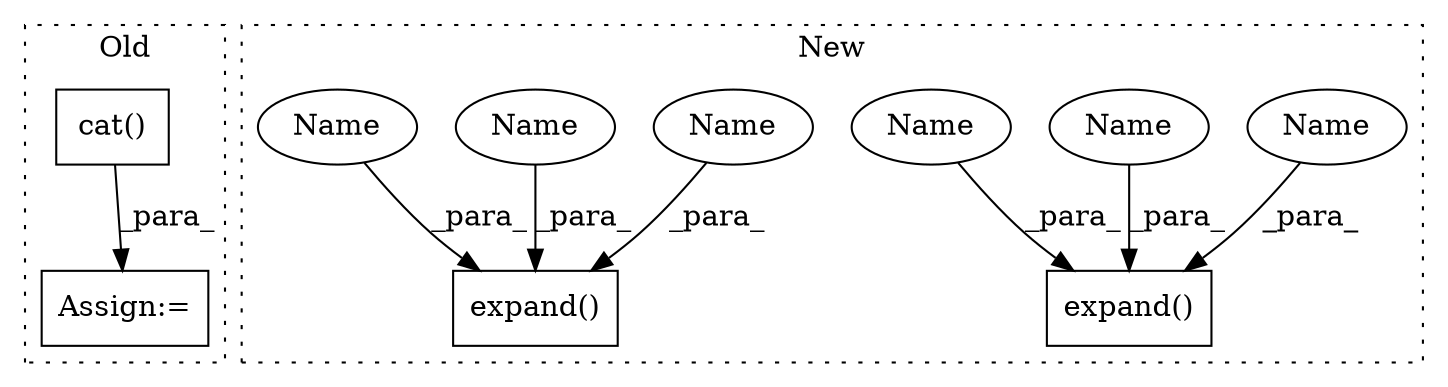 digraph G {
subgraph cluster0 {
1 [label="cat()" a="75" s="1689,1709" l="10,8" shape="box"];
4 [label="Assign:=" a="68" s="2232" l="4" shape="box"];
label = "Old";
style="dotted";
}
subgraph cluster1 {
2 [label="expand()" a="75" s="2413,2449" l="26,1" shape="box"];
3 [label="expand()" a="75" s="2465,2501" l="26,1" shape="box"];
5 [label="Name" a="87" s="2442" l="1" shape="ellipse"];
6 [label="Name" a="87" s="2497" l="1" shape="ellipse"];
7 [label="Name" a="87" s="2494" l="1" shape="ellipse"];
8 [label="Name" a="87" s="2445" l="1" shape="ellipse"];
9 [label="Name" a="87" s="2439" l="1" shape="ellipse"];
10 [label="Name" a="87" s="2491" l="1" shape="ellipse"];
label = "New";
style="dotted";
}
1 -> 4 [label="_para_"];
5 -> 2 [label="_para_"];
6 -> 3 [label="_para_"];
7 -> 3 [label="_para_"];
8 -> 2 [label="_para_"];
9 -> 2 [label="_para_"];
10 -> 3 [label="_para_"];
}